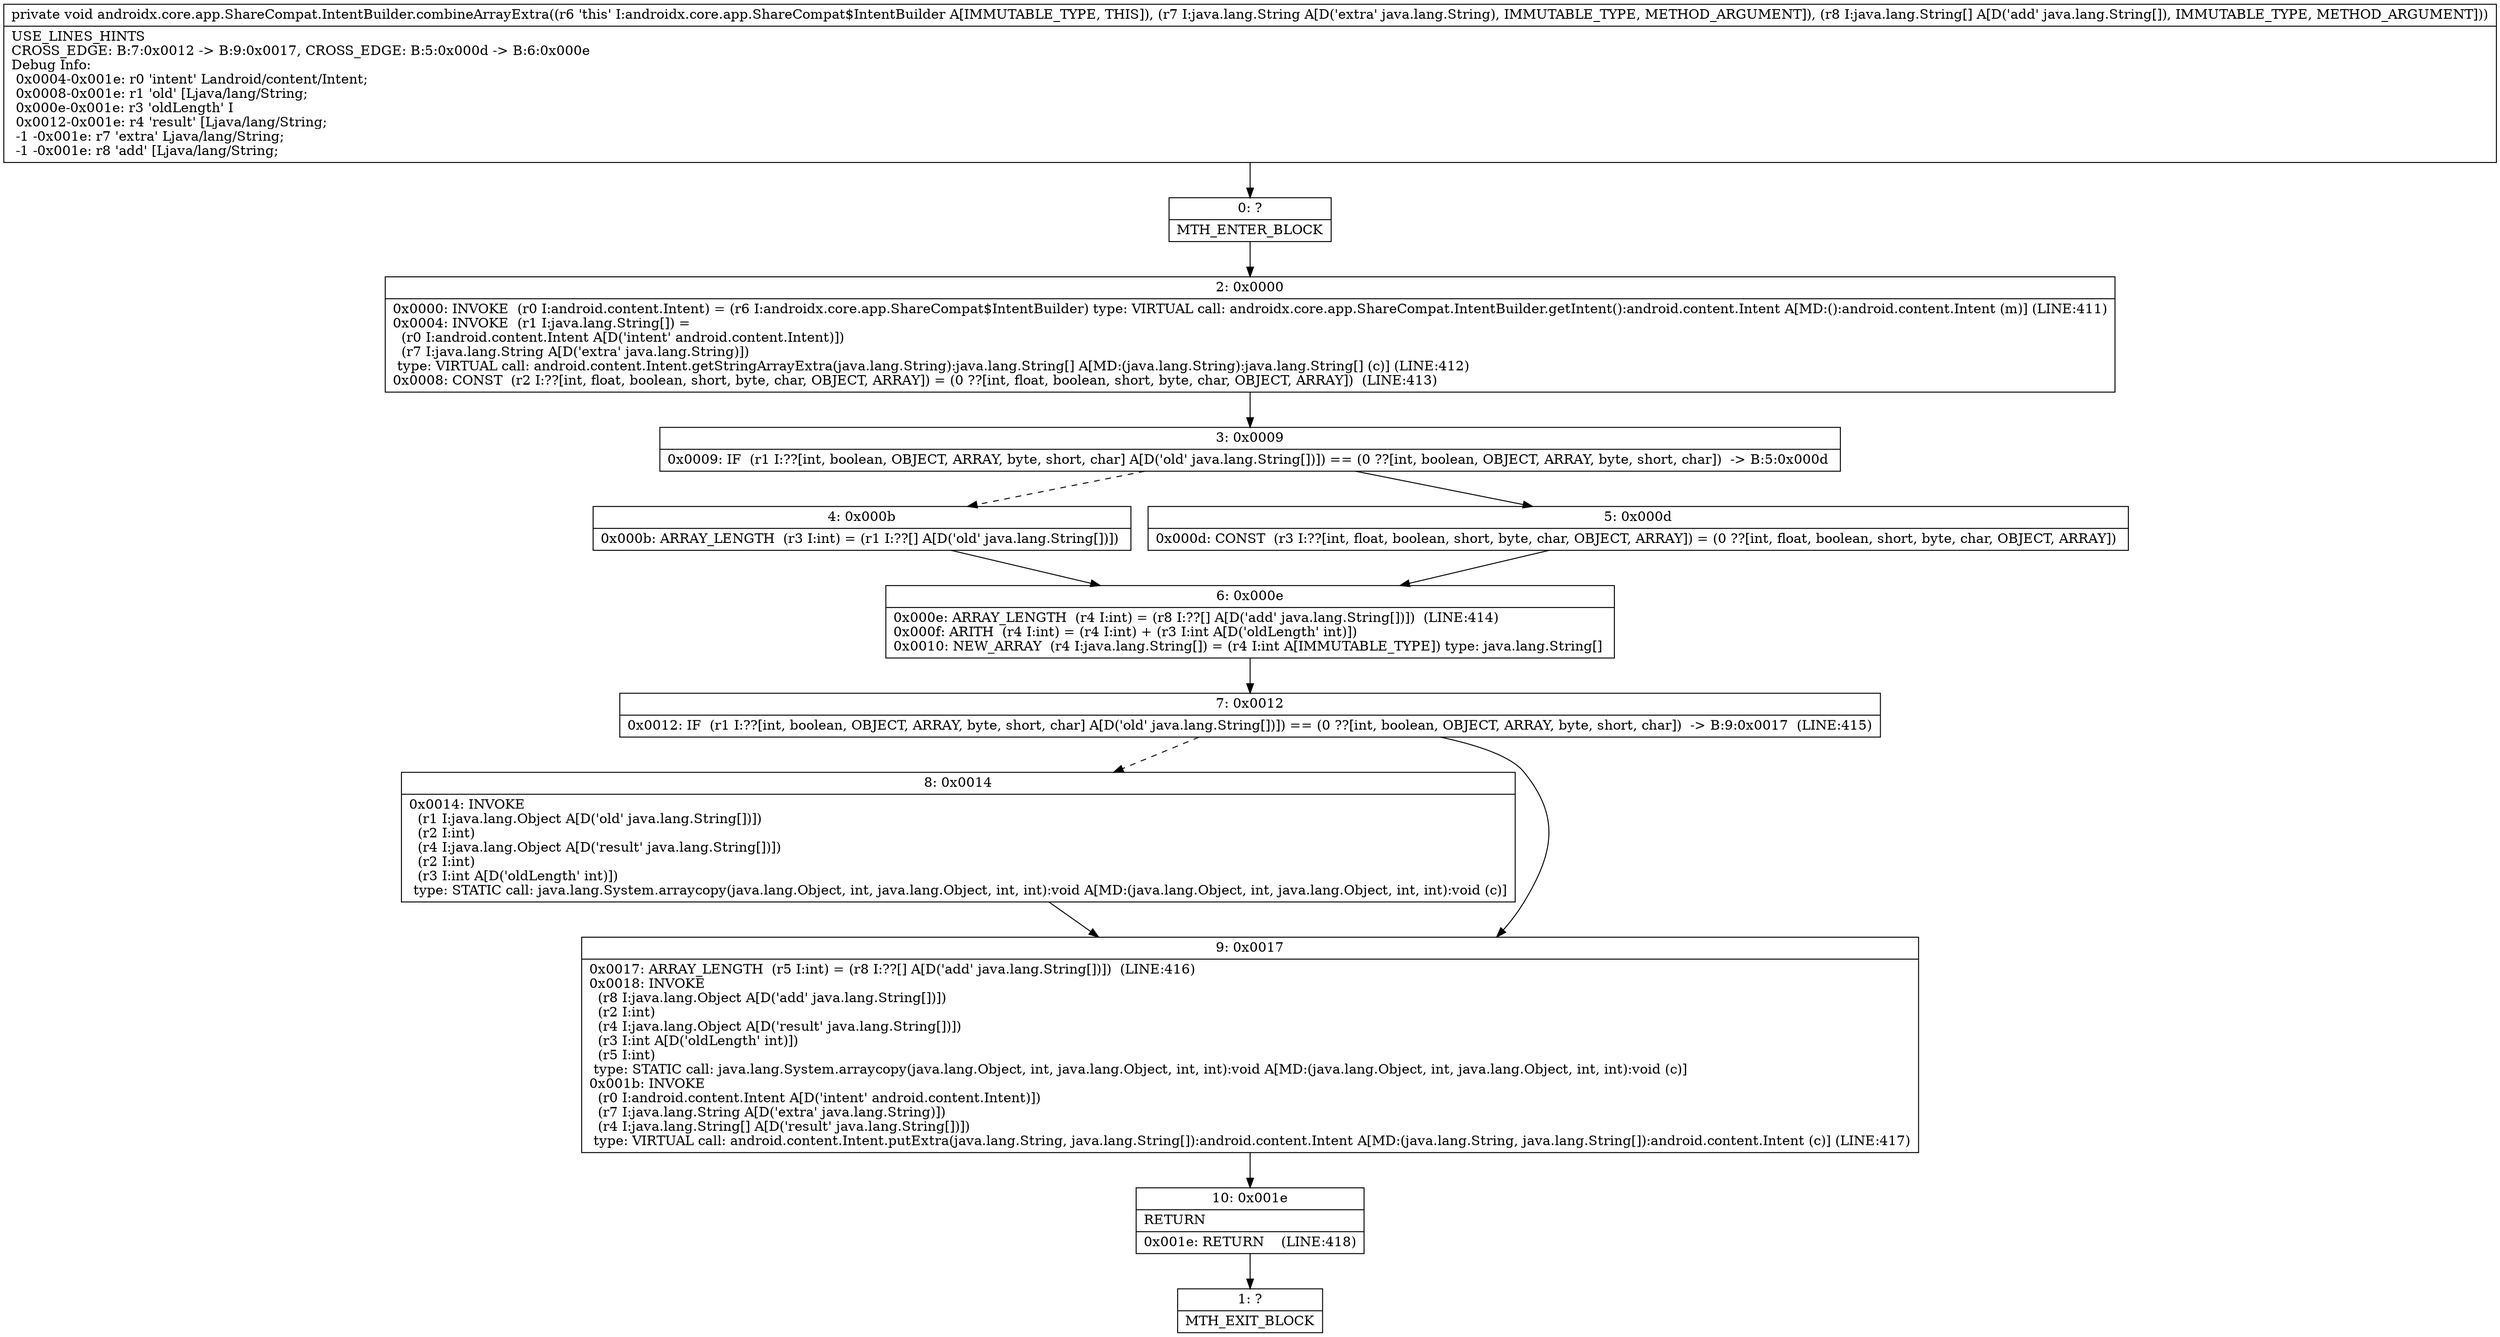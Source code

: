digraph "CFG forandroidx.core.app.ShareCompat.IntentBuilder.combineArrayExtra(Ljava\/lang\/String;[Ljava\/lang\/String;)V" {
Node_0 [shape=record,label="{0\:\ ?|MTH_ENTER_BLOCK\l}"];
Node_2 [shape=record,label="{2\:\ 0x0000|0x0000: INVOKE  (r0 I:android.content.Intent) = (r6 I:androidx.core.app.ShareCompat$IntentBuilder) type: VIRTUAL call: androidx.core.app.ShareCompat.IntentBuilder.getIntent():android.content.Intent A[MD:():android.content.Intent (m)] (LINE:411)\l0x0004: INVOKE  (r1 I:java.lang.String[]) = \l  (r0 I:android.content.Intent A[D('intent' android.content.Intent)])\l  (r7 I:java.lang.String A[D('extra' java.lang.String)])\l type: VIRTUAL call: android.content.Intent.getStringArrayExtra(java.lang.String):java.lang.String[] A[MD:(java.lang.String):java.lang.String[] (c)] (LINE:412)\l0x0008: CONST  (r2 I:??[int, float, boolean, short, byte, char, OBJECT, ARRAY]) = (0 ??[int, float, boolean, short, byte, char, OBJECT, ARRAY])  (LINE:413)\l}"];
Node_3 [shape=record,label="{3\:\ 0x0009|0x0009: IF  (r1 I:??[int, boolean, OBJECT, ARRAY, byte, short, char] A[D('old' java.lang.String[])]) == (0 ??[int, boolean, OBJECT, ARRAY, byte, short, char])  \-\> B:5:0x000d \l}"];
Node_4 [shape=record,label="{4\:\ 0x000b|0x000b: ARRAY_LENGTH  (r3 I:int) = (r1 I:??[] A[D('old' java.lang.String[])]) \l}"];
Node_6 [shape=record,label="{6\:\ 0x000e|0x000e: ARRAY_LENGTH  (r4 I:int) = (r8 I:??[] A[D('add' java.lang.String[])])  (LINE:414)\l0x000f: ARITH  (r4 I:int) = (r4 I:int) + (r3 I:int A[D('oldLength' int)]) \l0x0010: NEW_ARRAY  (r4 I:java.lang.String[]) = (r4 I:int A[IMMUTABLE_TYPE]) type: java.lang.String[] \l}"];
Node_7 [shape=record,label="{7\:\ 0x0012|0x0012: IF  (r1 I:??[int, boolean, OBJECT, ARRAY, byte, short, char] A[D('old' java.lang.String[])]) == (0 ??[int, boolean, OBJECT, ARRAY, byte, short, char])  \-\> B:9:0x0017  (LINE:415)\l}"];
Node_8 [shape=record,label="{8\:\ 0x0014|0x0014: INVOKE  \l  (r1 I:java.lang.Object A[D('old' java.lang.String[])])\l  (r2 I:int)\l  (r4 I:java.lang.Object A[D('result' java.lang.String[])])\l  (r2 I:int)\l  (r3 I:int A[D('oldLength' int)])\l type: STATIC call: java.lang.System.arraycopy(java.lang.Object, int, java.lang.Object, int, int):void A[MD:(java.lang.Object, int, java.lang.Object, int, int):void (c)]\l}"];
Node_9 [shape=record,label="{9\:\ 0x0017|0x0017: ARRAY_LENGTH  (r5 I:int) = (r8 I:??[] A[D('add' java.lang.String[])])  (LINE:416)\l0x0018: INVOKE  \l  (r8 I:java.lang.Object A[D('add' java.lang.String[])])\l  (r2 I:int)\l  (r4 I:java.lang.Object A[D('result' java.lang.String[])])\l  (r3 I:int A[D('oldLength' int)])\l  (r5 I:int)\l type: STATIC call: java.lang.System.arraycopy(java.lang.Object, int, java.lang.Object, int, int):void A[MD:(java.lang.Object, int, java.lang.Object, int, int):void (c)]\l0x001b: INVOKE  \l  (r0 I:android.content.Intent A[D('intent' android.content.Intent)])\l  (r7 I:java.lang.String A[D('extra' java.lang.String)])\l  (r4 I:java.lang.String[] A[D('result' java.lang.String[])])\l type: VIRTUAL call: android.content.Intent.putExtra(java.lang.String, java.lang.String[]):android.content.Intent A[MD:(java.lang.String, java.lang.String[]):android.content.Intent (c)] (LINE:417)\l}"];
Node_10 [shape=record,label="{10\:\ 0x001e|RETURN\l|0x001e: RETURN    (LINE:418)\l}"];
Node_1 [shape=record,label="{1\:\ ?|MTH_EXIT_BLOCK\l}"];
Node_5 [shape=record,label="{5\:\ 0x000d|0x000d: CONST  (r3 I:??[int, float, boolean, short, byte, char, OBJECT, ARRAY]) = (0 ??[int, float, boolean, short, byte, char, OBJECT, ARRAY]) \l}"];
MethodNode[shape=record,label="{private void androidx.core.app.ShareCompat.IntentBuilder.combineArrayExtra((r6 'this' I:androidx.core.app.ShareCompat$IntentBuilder A[IMMUTABLE_TYPE, THIS]), (r7 I:java.lang.String A[D('extra' java.lang.String), IMMUTABLE_TYPE, METHOD_ARGUMENT]), (r8 I:java.lang.String[] A[D('add' java.lang.String[]), IMMUTABLE_TYPE, METHOD_ARGUMENT]))  | USE_LINES_HINTS\lCROSS_EDGE: B:7:0x0012 \-\> B:9:0x0017, CROSS_EDGE: B:5:0x000d \-\> B:6:0x000e\lDebug Info:\l  0x0004\-0x001e: r0 'intent' Landroid\/content\/Intent;\l  0x0008\-0x001e: r1 'old' [Ljava\/lang\/String;\l  0x000e\-0x001e: r3 'oldLength' I\l  0x0012\-0x001e: r4 'result' [Ljava\/lang\/String;\l  \-1 \-0x001e: r7 'extra' Ljava\/lang\/String;\l  \-1 \-0x001e: r8 'add' [Ljava\/lang\/String;\l}"];
MethodNode -> Node_0;Node_0 -> Node_2;
Node_2 -> Node_3;
Node_3 -> Node_4[style=dashed];
Node_3 -> Node_5;
Node_4 -> Node_6;
Node_6 -> Node_7;
Node_7 -> Node_8[style=dashed];
Node_7 -> Node_9;
Node_8 -> Node_9;
Node_9 -> Node_10;
Node_10 -> Node_1;
Node_5 -> Node_6;
}

